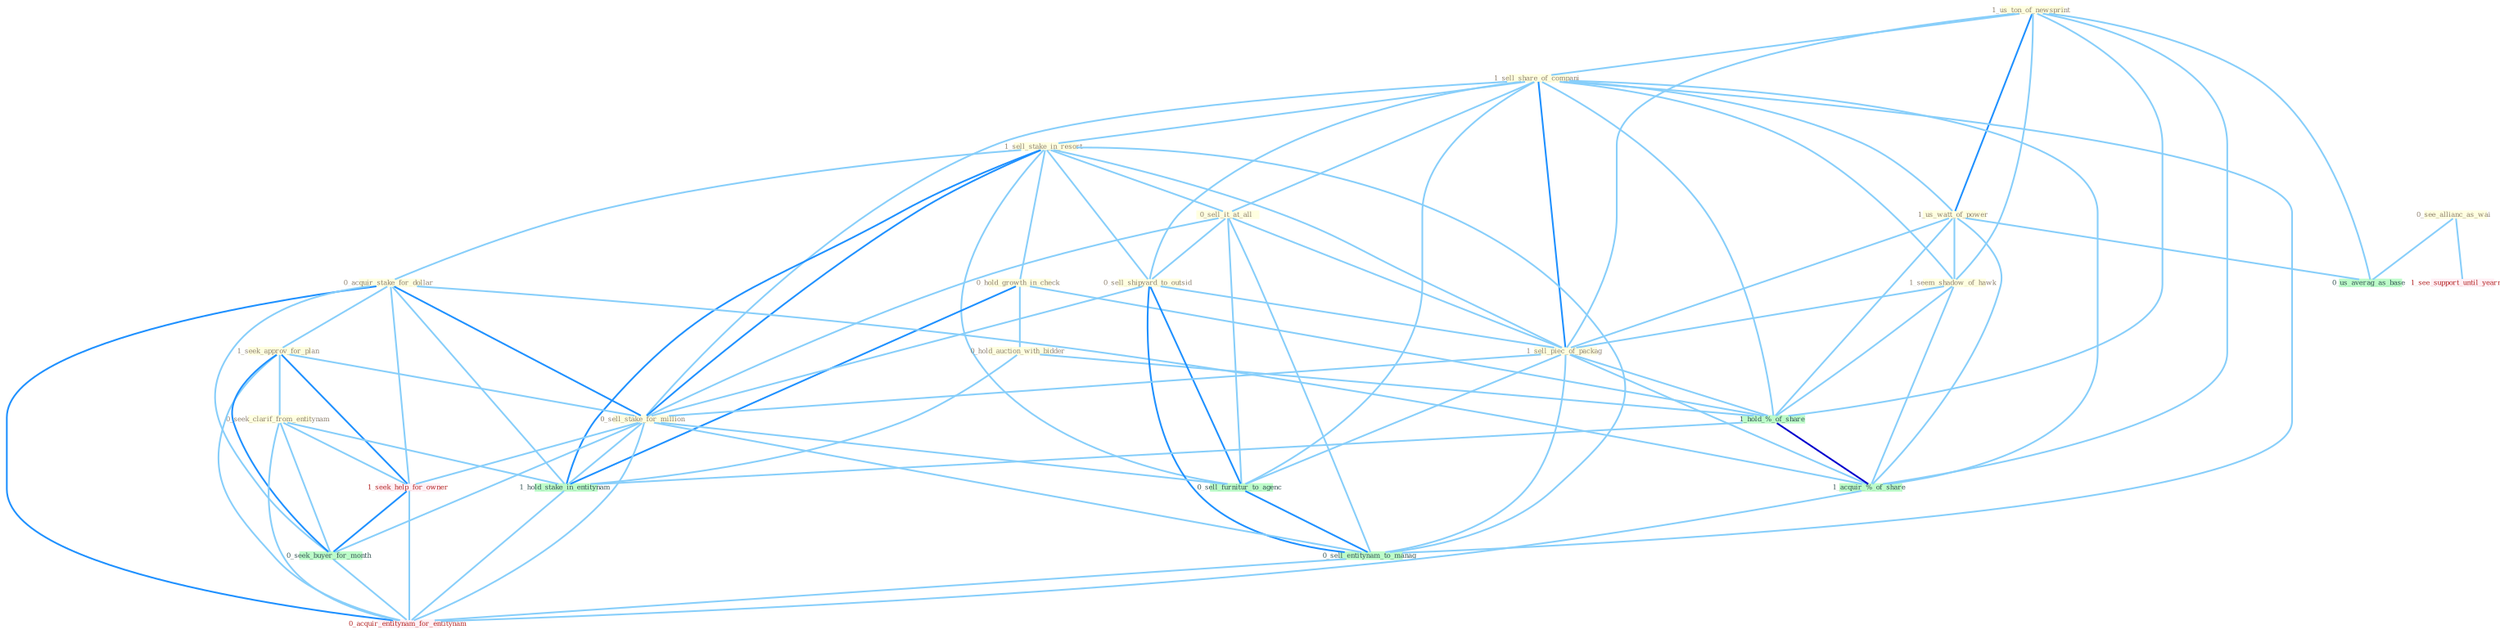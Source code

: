 Graph G{ 
    node
    [shape=polygon,style=filled,width=.5,height=.06,color="#BDFCC9",fixedsize=true,fontsize=4,
    fontcolor="#2f4f4f"];
    {node
    [color="#ffffe0", fontcolor="#8b7d6b"] "1_us_ton_of_newsprint " "1_sell_share_of_compani " "1_us_watt_of_power " "1_sell_stake_in_resort " "0_sell_it_at_all " "0_hold_growth_in_check " "0_see_allianc_as_wai " "1_seem_shadow_of_hawk " "0_hold_auction_with_bidder " "0_acquir_stake_for_dollar " "0_sell_shipyard_to_outsid " "1_sell_piec_of_packag " "1_seek_approv_for_plan " "0_sell_stake_for_million " "0_seek_clarif_from_entitynam "}
{node [color="#fff0f5", fontcolor="#b22222"] "1_seek_help_for_owner " "1_see_support_until_yearnum " "0_acquir_entitynam_for_entitynam "}
edge [color="#B0E2FF"];

	"1_us_ton_of_newsprint " -- "1_sell_share_of_compani " [w="1", color="#87cefa" ];
	"1_us_ton_of_newsprint " -- "1_us_watt_of_power " [w="2", color="#1e90ff" , len=0.8];
	"1_us_ton_of_newsprint " -- "1_seem_shadow_of_hawk " [w="1", color="#87cefa" ];
	"1_us_ton_of_newsprint " -- "1_sell_piec_of_packag " [w="1", color="#87cefa" ];
	"1_us_ton_of_newsprint " -- "1_hold_%_of_share " [w="1", color="#87cefa" ];
	"1_us_ton_of_newsprint " -- "1_acquir_%_of_share " [w="1", color="#87cefa" ];
	"1_us_ton_of_newsprint " -- "0_us_averag_as_base " [w="1", color="#87cefa" ];
	"1_sell_share_of_compani " -- "1_us_watt_of_power " [w="1", color="#87cefa" ];
	"1_sell_share_of_compani " -- "1_sell_stake_in_resort " [w="1", color="#87cefa" ];
	"1_sell_share_of_compani " -- "0_sell_it_at_all " [w="1", color="#87cefa" ];
	"1_sell_share_of_compani " -- "1_seem_shadow_of_hawk " [w="1", color="#87cefa" ];
	"1_sell_share_of_compani " -- "0_sell_shipyard_to_outsid " [w="1", color="#87cefa" ];
	"1_sell_share_of_compani " -- "1_sell_piec_of_packag " [w="2", color="#1e90ff" , len=0.8];
	"1_sell_share_of_compani " -- "0_sell_stake_for_million " [w="1", color="#87cefa" ];
	"1_sell_share_of_compani " -- "1_hold_%_of_share " [w="1", color="#87cefa" ];
	"1_sell_share_of_compani " -- "1_acquir_%_of_share " [w="1", color="#87cefa" ];
	"1_sell_share_of_compani " -- "0_sell_furnitur_to_agenc " [w="1", color="#87cefa" ];
	"1_sell_share_of_compani " -- "0_sell_entitynam_to_manag " [w="1", color="#87cefa" ];
	"1_us_watt_of_power " -- "1_seem_shadow_of_hawk " [w="1", color="#87cefa" ];
	"1_us_watt_of_power " -- "1_sell_piec_of_packag " [w="1", color="#87cefa" ];
	"1_us_watt_of_power " -- "1_hold_%_of_share " [w="1", color="#87cefa" ];
	"1_us_watt_of_power " -- "1_acquir_%_of_share " [w="1", color="#87cefa" ];
	"1_us_watt_of_power " -- "0_us_averag_as_base " [w="1", color="#87cefa" ];
	"1_sell_stake_in_resort " -- "0_sell_it_at_all " [w="1", color="#87cefa" ];
	"1_sell_stake_in_resort " -- "0_hold_growth_in_check " [w="1", color="#87cefa" ];
	"1_sell_stake_in_resort " -- "0_acquir_stake_for_dollar " [w="1", color="#87cefa" ];
	"1_sell_stake_in_resort " -- "0_sell_shipyard_to_outsid " [w="1", color="#87cefa" ];
	"1_sell_stake_in_resort " -- "1_sell_piec_of_packag " [w="1", color="#87cefa" ];
	"1_sell_stake_in_resort " -- "0_sell_stake_for_million " [w="2", color="#1e90ff" , len=0.8];
	"1_sell_stake_in_resort " -- "1_hold_stake_in_entitynam " [w="2", color="#1e90ff" , len=0.8];
	"1_sell_stake_in_resort " -- "0_sell_furnitur_to_agenc " [w="1", color="#87cefa" ];
	"1_sell_stake_in_resort " -- "0_sell_entitynam_to_manag " [w="1", color="#87cefa" ];
	"0_sell_it_at_all " -- "0_sell_shipyard_to_outsid " [w="1", color="#87cefa" ];
	"0_sell_it_at_all " -- "1_sell_piec_of_packag " [w="1", color="#87cefa" ];
	"0_sell_it_at_all " -- "0_sell_stake_for_million " [w="1", color="#87cefa" ];
	"0_sell_it_at_all " -- "0_sell_furnitur_to_agenc " [w="1", color="#87cefa" ];
	"0_sell_it_at_all " -- "0_sell_entitynam_to_manag " [w="1", color="#87cefa" ];
	"0_hold_growth_in_check " -- "0_hold_auction_with_bidder " [w="1", color="#87cefa" ];
	"0_hold_growth_in_check " -- "1_hold_%_of_share " [w="1", color="#87cefa" ];
	"0_hold_growth_in_check " -- "1_hold_stake_in_entitynam " [w="2", color="#1e90ff" , len=0.8];
	"0_see_allianc_as_wai " -- "1_see_support_until_yearnum " [w="1", color="#87cefa" ];
	"0_see_allianc_as_wai " -- "0_us_averag_as_base " [w="1", color="#87cefa" ];
	"1_seem_shadow_of_hawk " -- "1_sell_piec_of_packag " [w="1", color="#87cefa" ];
	"1_seem_shadow_of_hawk " -- "1_hold_%_of_share " [w="1", color="#87cefa" ];
	"1_seem_shadow_of_hawk " -- "1_acquir_%_of_share " [w="1", color="#87cefa" ];
	"0_hold_auction_with_bidder " -- "1_hold_%_of_share " [w="1", color="#87cefa" ];
	"0_hold_auction_with_bidder " -- "1_hold_stake_in_entitynam " [w="1", color="#87cefa" ];
	"0_acquir_stake_for_dollar " -- "1_seek_approv_for_plan " [w="1", color="#87cefa" ];
	"0_acquir_stake_for_dollar " -- "0_sell_stake_for_million " [w="2", color="#1e90ff" , len=0.8];
	"0_acquir_stake_for_dollar " -- "1_hold_stake_in_entitynam " [w="1", color="#87cefa" ];
	"0_acquir_stake_for_dollar " -- "1_seek_help_for_owner " [w="1", color="#87cefa" ];
	"0_acquir_stake_for_dollar " -- "0_seek_buyer_for_month " [w="1", color="#87cefa" ];
	"0_acquir_stake_for_dollar " -- "1_acquir_%_of_share " [w="1", color="#87cefa" ];
	"0_acquir_stake_for_dollar " -- "0_acquir_entitynam_for_entitynam " [w="2", color="#1e90ff" , len=0.8];
	"0_sell_shipyard_to_outsid " -- "1_sell_piec_of_packag " [w="1", color="#87cefa" ];
	"0_sell_shipyard_to_outsid " -- "0_sell_stake_for_million " [w="1", color="#87cefa" ];
	"0_sell_shipyard_to_outsid " -- "0_sell_furnitur_to_agenc " [w="2", color="#1e90ff" , len=0.8];
	"0_sell_shipyard_to_outsid " -- "0_sell_entitynam_to_manag " [w="2", color="#1e90ff" , len=0.8];
	"1_sell_piec_of_packag " -- "0_sell_stake_for_million " [w="1", color="#87cefa" ];
	"1_sell_piec_of_packag " -- "1_hold_%_of_share " [w="1", color="#87cefa" ];
	"1_sell_piec_of_packag " -- "1_acquir_%_of_share " [w="1", color="#87cefa" ];
	"1_sell_piec_of_packag " -- "0_sell_furnitur_to_agenc " [w="1", color="#87cefa" ];
	"1_sell_piec_of_packag " -- "0_sell_entitynam_to_manag " [w="1", color="#87cefa" ];
	"1_seek_approv_for_plan " -- "0_sell_stake_for_million " [w="1", color="#87cefa" ];
	"1_seek_approv_for_plan " -- "0_seek_clarif_from_entitynam " [w="1", color="#87cefa" ];
	"1_seek_approv_for_plan " -- "1_seek_help_for_owner " [w="2", color="#1e90ff" , len=0.8];
	"1_seek_approv_for_plan " -- "0_seek_buyer_for_month " [w="2", color="#1e90ff" , len=0.8];
	"1_seek_approv_for_plan " -- "0_acquir_entitynam_for_entitynam " [w="1", color="#87cefa" ];
	"0_sell_stake_for_million " -- "1_hold_stake_in_entitynam " [w="1", color="#87cefa" ];
	"0_sell_stake_for_million " -- "1_seek_help_for_owner " [w="1", color="#87cefa" ];
	"0_sell_stake_for_million " -- "0_seek_buyer_for_month " [w="1", color="#87cefa" ];
	"0_sell_stake_for_million " -- "0_sell_furnitur_to_agenc " [w="1", color="#87cefa" ];
	"0_sell_stake_for_million " -- "0_sell_entitynam_to_manag " [w="1", color="#87cefa" ];
	"0_sell_stake_for_million " -- "0_acquir_entitynam_for_entitynam " [w="1", color="#87cefa" ];
	"0_seek_clarif_from_entitynam " -- "1_hold_stake_in_entitynam " [w="1", color="#87cefa" ];
	"0_seek_clarif_from_entitynam " -- "1_seek_help_for_owner " [w="1", color="#87cefa" ];
	"0_seek_clarif_from_entitynam " -- "0_seek_buyer_for_month " [w="1", color="#87cefa" ];
	"0_seek_clarif_from_entitynam " -- "0_acquir_entitynam_for_entitynam " [w="1", color="#87cefa" ];
	"1_hold_%_of_share " -- "1_hold_stake_in_entitynam " [w="1", color="#87cefa" ];
	"1_hold_%_of_share " -- "1_acquir_%_of_share " [w="3", color="#0000cd" , len=0.6];
	"1_hold_stake_in_entitynam " -- "0_acquir_entitynam_for_entitynam " [w="1", color="#87cefa" ];
	"1_seek_help_for_owner " -- "0_seek_buyer_for_month " [w="2", color="#1e90ff" , len=0.8];
	"1_seek_help_for_owner " -- "0_acquir_entitynam_for_entitynam " [w="1", color="#87cefa" ];
	"0_seek_buyer_for_month " -- "0_acquir_entitynam_for_entitynam " [w="1", color="#87cefa" ];
	"1_acquir_%_of_share " -- "0_acquir_entitynam_for_entitynam " [w="1", color="#87cefa" ];
	"0_sell_furnitur_to_agenc " -- "0_sell_entitynam_to_manag " [w="2", color="#1e90ff" , len=0.8];
	"0_sell_entitynam_to_manag " -- "0_acquir_entitynam_for_entitynam " [w="1", color="#87cefa" ];
}